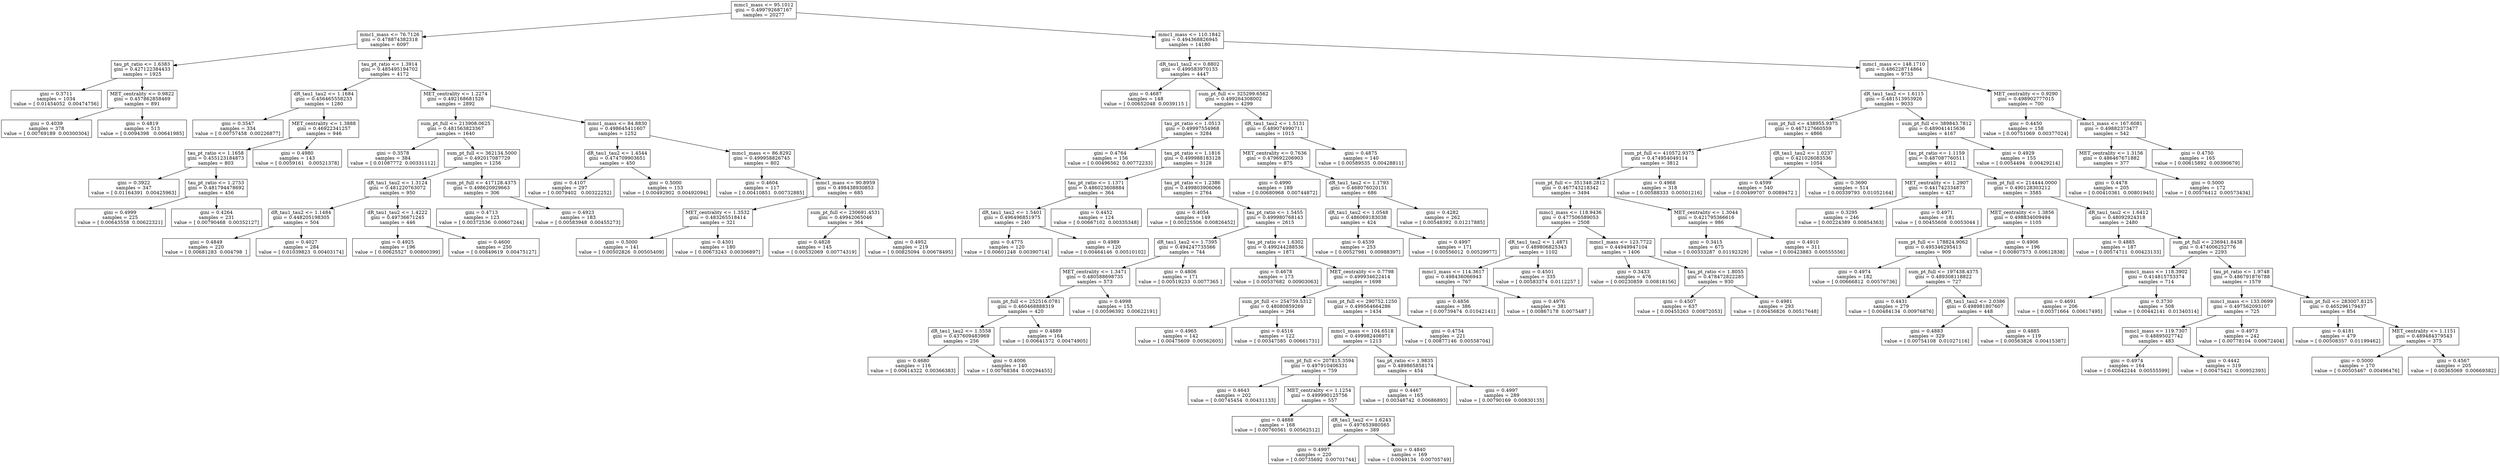 digraph Tree {
0 [label="mmc1_mass <= 95.1012\ngini = 0.499792687167\nsamples = 20277", shape="box"] ;
1 [label="mmc1_mass <= 76.7126\ngini = 0.478874382318\nsamples = 6097", shape="box"] ;
0 -> 1 ;
2 [label="tau_pt_ratio <= 1.6383\ngini = 0.427122384433\nsamples = 1925", shape="box"] ;
1 -> 2 ;
3 [label="gini = 0.3711\nsamples = 1034\nvalue = [ 0.01454052  0.00474756]", shape="box"] ;
2 -> 3 ;
4 [label="MET_centrality <= 0.9822\ngini = 0.457862858469\nsamples = 891", shape="box"] ;
2 -> 4 ;
5 [label="gini = 0.4039\nsamples = 378\nvalue = [ 0.00769189  0.00300304]", shape="box"] ;
4 -> 5 ;
6 [label="gini = 0.4819\nsamples = 513\nvalue = [ 0.0094398   0.00641985]", shape="box"] ;
4 -> 6 ;
7 [label="tau_pt_ratio <= 1.3914\ngini = 0.485495194702\nsamples = 4172", shape="box"] ;
1 -> 7 ;
8 [label="dR_tau1_tau2 <= 1.1684\ngini = 0.456465558233\nsamples = 1280", shape="box"] ;
7 -> 8 ;
9 [label="gini = 0.3547\nsamples = 334\nvalue = [ 0.00757458  0.00226877]", shape="box"] ;
8 -> 9 ;
10 [label="MET_centrality <= 1.3888\ngini = 0.46922341257\nsamples = 946", shape="box"] ;
8 -> 10 ;
11 [label="tau_pt_ratio <= 1.1658\ngini = 0.455123184873\nsamples = 803", shape="box"] ;
10 -> 11 ;
12 [label="gini = 0.3922\nsamples = 347\nvalue = [ 0.01164391  0.00425963]", shape="box"] ;
11 -> 12 ;
13 [label="tau_pt_ratio <= 1.2753\ngini = 0.481794478692\nsamples = 456", shape="box"] ;
11 -> 13 ;
14 [label="gini = 0.4999\nsamples = 225\nvalue = [ 0.00643558  0.00622321]", shape="box"] ;
13 -> 14 ;
15 [label="gini = 0.4264\nsamples = 231\nvalue = [ 0.00790468  0.00352127]", shape="box"] ;
13 -> 15 ;
16 [label="gini = 0.4980\nsamples = 143\nvalue = [ 0.0059161   0.00521378]", shape="box"] ;
10 -> 16 ;
17 [label="MET_centrality <= 1.2274\ngini = 0.492168681526\nsamples = 2892", shape="box"] ;
7 -> 17 ;
18 [label="sum_pt_full <= 213908.0625\ngini = 0.481563823367\nsamples = 1640", shape="box"] ;
17 -> 18 ;
19 [label="gini = 0.3578\nsamples = 384\nvalue = [ 0.01087772  0.00331112]", shape="box"] ;
18 -> 19 ;
20 [label="sum_pt_full <= 362134.5000\ngini = 0.492017087729\nsamples = 1256", shape="box"] ;
18 -> 20 ;
21 [label="dR_tau1_tau2 <= 1.3124\ngini = 0.481220763072\nsamples = 950", shape="box"] ;
20 -> 21 ;
22 [label="dR_tau1_tau2 <= 1.1484\ngini = 0.448205198305\nsamples = 504", shape="box"] ;
21 -> 22 ;
23 [label="gini = 0.4849\nsamples = 220\nvalue = [ 0.00681283  0.004798  ]", shape="box"] ;
22 -> 23 ;
24 [label="gini = 0.4027\nsamples = 284\nvalue = [ 0.01039823  0.00403174]", shape="box"] ;
22 -> 24 ;
25 [label="dR_tau1_tau2 <= 1.4222\ngini = 0.49736671245\nsamples = 446", shape="box"] ;
21 -> 25 ;
26 [label="gini = 0.4925\nsamples = 196\nvalue = [ 0.00625527  0.00800399]", shape="box"] ;
25 -> 26 ;
27 [label="gini = 0.4600\nsamples = 250\nvalue = [ 0.00849619  0.00475127]", shape="box"] ;
25 -> 27 ;
28 [label="sum_pt_full <= 417128.4375\ngini = 0.498620929663\nsamples = 306", shape="box"] ;
20 -> 28 ;
29 [label="gini = 0.4713\nsamples = 123\nvalue = [ 0.00372536  0.00607244]", shape="box"] ;
28 -> 29 ;
30 [label="gini = 0.4923\nsamples = 183\nvalue = [ 0.00583948  0.00455273]", shape="box"] ;
28 -> 30 ;
31 [label="mmc1_mass <= 84.8830\ngini = 0.498645411607\nsamples = 1252", shape="box"] ;
17 -> 31 ;
32 [label="dR_tau1_tau2 <= 1.4544\ngini = 0.474709903651\nsamples = 450", shape="box"] ;
31 -> 32 ;
33 [label="gini = 0.4107\nsamples = 297\nvalue = [ 0.0079402   0.00322252]", shape="box"] ;
32 -> 33 ;
34 [label="gini = 0.5000\nsamples = 153\nvalue = [ 0.00492902  0.00492094]", shape="box"] ;
32 -> 34 ;
35 [label="mmc1_mass <= 86.8292\ngini = 0.499958826745\nsamples = 802", shape="box"] ;
31 -> 35 ;
36 [label="gini = 0.4604\nsamples = 117\nvalue = [ 0.00410851  0.00732885]", shape="box"] ;
35 -> 36 ;
37 [label="mmc1_mass <= 90.8959\ngini = 0.498438930853\nsamples = 685", shape="box"] ;
35 -> 37 ;
38 [label="MET_centrality <= 1.3532\ngini = 0.483265518414\nsamples = 321", shape="box"] ;
37 -> 38 ;
39 [label="gini = 0.5000\nsamples = 141\nvalue = [ 0.00502826  0.00505409]", shape="box"] ;
38 -> 39 ;
40 [label="gini = 0.4301\nsamples = 180\nvalue = [ 0.00673243  0.00306897]", shape="box"] ;
38 -> 40 ;
41 [label="sum_pt_full <= 230691.4531\ngini = 0.49942065046\nsamples = 364", shape="box"] ;
37 -> 41 ;
42 [label="gini = 0.4828\nsamples = 145\nvalue = [ 0.00532069  0.00774319]", shape="box"] ;
41 -> 42 ;
43 [label="gini = 0.4952\nsamples = 219\nvalue = [ 0.00825094  0.00678495]", shape="box"] ;
41 -> 43 ;
44 [label="mmc1_mass <= 110.1842\ngini = 0.494368826945\nsamples = 14180", shape="box"] ;
0 -> 44 ;
45 [label="dR_tau1_tau2 <= 0.8802\ngini = 0.499583970133\nsamples = 4447", shape="box"] ;
44 -> 45 ;
46 [label="gini = 0.4687\nsamples = 148\nvalue = [ 0.00652048  0.0039115 ]", shape="box"] ;
45 -> 46 ;
47 [label="sum_pt_full <= 325299.6562\ngini = 0.499264308002\nsamples = 4299", shape="box"] ;
45 -> 47 ;
48 [label="tau_pt_ratio <= 1.0513\ngini = 0.49997554968\nsamples = 3284", shape="box"] ;
47 -> 48 ;
49 [label="gini = 0.4764\nsamples = 156\nvalue = [ 0.00496562  0.00772233]", shape="box"] ;
48 -> 49 ;
50 [label="tau_pt_ratio <= 1.1816\ngini = 0.499988183128\nsamples = 3128", shape="box"] ;
48 -> 50 ;
51 [label="tau_pt_ratio <= 1.1371\ngini = 0.486023608884\nsamples = 364", shape="box"] ;
50 -> 51 ;
52 [label="dR_tau1_tau2 <= 1.5401\ngini = 0.496496851975\nsamples = 240", shape="box"] ;
51 -> 52 ;
53 [label="gini = 0.4775\nsamples = 120\nvalue = [ 0.00601248  0.00390714]", shape="box"] ;
52 -> 53 ;
54 [label="gini = 0.4989\nsamples = 120\nvalue = [ 0.00464146  0.00510102]", shape="box"] ;
52 -> 54 ;
55 [label="gini = 0.4452\nsamples = 124\nvalue = [ 0.00667102  0.00335348]", shape="box"] ;
51 -> 55 ;
56 [label="tau_pt_ratio <= 1.2386\ngini = 0.499803906066\nsamples = 2764", shape="box"] ;
50 -> 56 ;
57 [label="gini = 0.4054\nsamples = 149\nvalue = [ 0.00325506  0.00826452]", shape="box"] ;
56 -> 57 ;
58 [label="tau_pt_ratio <= 1.5455\ngini = 0.499980768143\nsamples = 2615", shape="box"] ;
56 -> 58 ;
59 [label="dR_tau1_tau2 <= 1.7395\ngini = 0.494247735566\nsamples = 744", shape="box"] ;
58 -> 59 ;
60 [label="MET_centrality <= 1.3471\ngini = 0.480588698735\nsamples = 573", shape="box"] ;
59 -> 60 ;
61 [label="sum_pt_full <= 252516.0781\ngini = 0.460468888319\nsamples = 420", shape="box"] ;
60 -> 61 ;
62 [label="dR_tau1_tau2 <= 1.5558\ngini = 0.437609483969\nsamples = 256", shape="box"] ;
61 -> 62 ;
63 [label="gini = 0.4680\nsamples = 116\nvalue = [ 0.00614322  0.00366383]", shape="box"] ;
62 -> 63 ;
64 [label="gini = 0.4006\nsamples = 140\nvalue = [ 0.00768384  0.00294455]", shape="box"] ;
62 -> 64 ;
65 [label="gini = 0.4889\nsamples = 164\nvalue = [ 0.00641572  0.00474905]", shape="box"] ;
61 -> 65 ;
66 [label="gini = 0.4998\nsamples = 153\nvalue = [ 0.00596392  0.00622191]", shape="box"] ;
60 -> 66 ;
67 [label="gini = 0.4806\nsamples = 171\nvalue = [ 0.00519233  0.0077365 ]", shape="box"] ;
59 -> 67 ;
68 [label="tau_pt_ratio <= 1.6302\ngini = 0.499244288536\nsamples = 1871", shape="box"] ;
58 -> 68 ;
69 [label="gini = 0.4678\nsamples = 173\nvalue = [ 0.00537682  0.00903063]", shape="box"] ;
68 -> 69 ;
70 [label="MET_centrality <= 0.7798\ngini = 0.499934622414\nsamples = 1698", shape="box"] ;
68 -> 70 ;
71 [label="sum_pt_full <= 254759.5312\ngini = 0.48080859269\nsamples = 264", shape="box"] ;
70 -> 71 ;
72 [label="gini = 0.4965\nsamples = 142\nvalue = [ 0.00475609  0.00562605]", shape="box"] ;
71 -> 72 ;
73 [label="gini = 0.4516\nsamples = 122\nvalue = [ 0.00347585  0.00661731]", shape="box"] ;
71 -> 73 ;
74 [label="sum_pt_full <= 290752.1250\ngini = 0.499564664286\nsamples = 1434", shape="box"] ;
70 -> 74 ;
75 [label="mmc1_mass <= 104.6518\ngini = 0.499982406971\nsamples = 1213", shape="box"] ;
74 -> 75 ;
76 [label="sum_pt_full <= 207815.3594\ngini = 0.497910406331\nsamples = 759", shape="box"] ;
75 -> 76 ;
77 [label="gini = 0.4643\nsamples = 202\nvalue = [ 0.00745454  0.00431133]", shape="box"] ;
76 -> 77 ;
78 [label="MET_centrality <= 1.1254\ngini = 0.499990125756\nsamples = 557", shape="box"] ;
76 -> 78 ;
79 [label="gini = 0.4888\nsamples = 168\nvalue = [ 0.00760561  0.00562512]", shape="box"] ;
78 -> 79 ;
80 [label="dR_tau1_tau2 <= 1.6243\ngini = 0.497653980565\nsamples = 389", shape="box"] ;
78 -> 80 ;
81 [label="gini = 0.4997\nsamples = 220\nvalue = [ 0.00735692  0.00701744]", shape="box"] ;
80 -> 81 ;
82 [label="gini = 0.4840\nsamples = 169\nvalue = [ 0.0049134   0.00705749]", shape="box"] ;
80 -> 82 ;
83 [label="tau_pt_ratio <= 1.9835\ngini = 0.489865858174\nsamples = 454", shape="box"] ;
75 -> 83 ;
84 [label="gini = 0.4467\nsamples = 165\nvalue = [ 0.00348742  0.00686893]", shape="box"] ;
83 -> 84 ;
85 [label="gini = 0.4997\nsamples = 289\nvalue = [ 0.00790169  0.00830135]", shape="box"] ;
83 -> 85 ;
86 [label="gini = 0.4754\nsamples = 221\nvalue = [ 0.00877146  0.00558704]", shape="box"] ;
74 -> 86 ;
87 [label="dR_tau1_tau2 <= 1.5131\ngini = 0.489074990711\nsamples = 1015", shape="box"] ;
47 -> 87 ;
88 [label="MET_centrality <= 0.7636\ngini = 0.479692206903\nsamples = 875", shape="box"] ;
87 -> 88 ;
89 [label="gini = 0.4990\nsamples = 189\nvalue = [ 0.00680968  0.00744872]", shape="box"] ;
88 -> 89 ;
90 [label="dR_tau1_tau2 <= 1.1793\ngini = 0.468076020151\nsamples = 686", shape="box"] ;
88 -> 90 ;
91 [label="dR_tau1_tau2 <= 1.0548\ngini = 0.486069183038\nsamples = 424", shape="box"] ;
90 -> 91 ;
92 [label="gini = 0.4539\nsamples = 253\nvalue = [ 0.00527981  0.00988397]", shape="box"] ;
91 -> 92 ;
93 [label="gini = 0.4997\nsamples = 171\nvalue = [ 0.00556012  0.00529977]", shape="box"] ;
91 -> 93 ;
94 [label="gini = 0.4282\nsamples = 262\nvalue = [ 0.00548392  0.01217885]", shape="box"] ;
90 -> 94 ;
95 [label="gini = 0.4875\nsamples = 140\nvalue = [ 0.00589535  0.00428811]", shape="box"] ;
87 -> 95 ;
96 [label="mmc1_mass <= 148.1710\ngini = 0.486228714864\nsamples = 9733", shape="box"] ;
44 -> 96 ;
97 [label="dR_tau1_tau2 <= 1.6115\ngini = 0.481513953926\nsamples = 9033", shape="box"] ;
96 -> 97 ;
98 [label="sum_pt_full <= 438955.9375\ngini = 0.467127660559\nsamples = 4866", shape="box"] ;
97 -> 98 ;
99 [label="sum_pt_full <= 410572.9375\ngini = 0.474954049114\nsamples = 3812", shape="box"] ;
98 -> 99 ;
100 [label="sum_pt_full <= 351348.2812\ngini = 0.467743218342\nsamples = 3494", shape="box"] ;
99 -> 100 ;
101 [label="mmc1_mass <= 118.9436\ngini = 0.477506589053\nsamples = 2508", shape="box"] ;
100 -> 101 ;
102 [label="dR_tau1_tau2 <= 1.4871\ngini = 0.489806825343\nsamples = 1102", shape="box"] ;
101 -> 102 ;
103 [label="mmc1_mass <= 114.3617\ngini = 0.498436066943\nsamples = 767", shape="box"] ;
102 -> 103 ;
104 [label="gini = 0.4856\nsamples = 386\nvalue = [ 0.00739474  0.01042141]", shape="box"] ;
103 -> 104 ;
105 [label="gini = 0.4976\nsamples = 381\nvalue = [ 0.00867178  0.0075487 ]", shape="box"] ;
103 -> 105 ;
106 [label="gini = 0.4501\nsamples = 335\nvalue = [ 0.00583374  0.0112257 ]", shape="box"] ;
102 -> 106 ;
107 [label="mmc1_mass <= 123.7722\ngini = 0.44949947104\nsamples = 1406", shape="box"] ;
101 -> 107 ;
108 [label="gini = 0.3433\nsamples = 476\nvalue = [ 0.00230859  0.00818156]", shape="box"] ;
107 -> 108 ;
109 [label="tau_pt_ratio <= 1.8055\ngini = 0.478472822285\nsamples = 930", shape="box"] ;
107 -> 109 ;
110 [label="gini = 0.4507\nsamples = 637\nvalue = [ 0.00455263  0.00872053]", shape="box"] ;
109 -> 110 ;
111 [label="gini = 0.4981\nsamples = 293\nvalue = [ 0.00456826  0.00517648]", shape="box"] ;
109 -> 111 ;
112 [label="MET_centrality <= 1.3044\ngini = 0.421795366616\nsamples = 986", shape="box"] ;
100 -> 112 ;
113 [label="gini = 0.3415\nsamples = 675\nvalue = [ 0.00333287  0.01192329]", shape="box"] ;
112 -> 113 ;
114 [label="gini = 0.4910\nsamples = 311\nvalue = [ 0.00423883  0.00555556]", shape="box"] ;
112 -> 114 ;
115 [label="gini = 0.4968\nsamples = 318\nvalue = [ 0.00588333  0.00501216]", shape="box"] ;
99 -> 115 ;
116 [label="dR_tau1_tau2 <= 1.0237\ngini = 0.421026083536\nsamples = 1054", shape="box"] ;
98 -> 116 ;
117 [label="gini = 0.4599\nsamples = 540\nvalue = [ 0.00499707  0.0089472 ]", shape="box"] ;
116 -> 117 ;
118 [label="gini = 0.3690\nsamples = 514\nvalue = [ 0.00339793  0.01052164]", shape="box"] ;
116 -> 118 ;
119 [label="sum_pt_full <= 389843.7812\ngini = 0.489041415636\nsamples = 4167", shape="box"] ;
97 -> 119 ;
120 [label="tau_pt_ratio <= 1.1159\ngini = 0.487087760511\nsamples = 4012", shape="box"] ;
119 -> 120 ;
121 [label="MET_centrality <= 1.2907\ngini = 0.441742334873\nsamples = 427", shape="box"] ;
120 -> 121 ;
122 [label="gini = 0.3295\nsamples = 246\nvalue = [ 0.00224389  0.00854363]", shape="box"] ;
121 -> 122 ;
123 [label="gini = 0.4971\nsamples = 181\nvalue = [ 0.00455608  0.0053044 ]", shape="box"] ;
121 -> 123 ;
124 [label="sum_pt_full <= 214444.0000\ngini = 0.490128303212\nsamples = 3585", shape="box"] ;
120 -> 124 ;
125 [label="MET_centrality <= 1.3856\ngini = 0.498834009494\nsamples = 1105", shape="box"] ;
124 -> 125 ;
126 [label="sum_pt_full <= 178824.9062\ngini = 0.495346295413\nsamples = 909", shape="box"] ;
125 -> 126 ;
127 [label="gini = 0.4974\nsamples = 182\nvalue = [ 0.00666812  0.00576736]", shape="box"] ;
126 -> 127 ;
128 [label="sum_pt_full <= 197438.4375\ngini = 0.489308118822\nsamples = 727", shape="box"] ;
126 -> 128 ;
129 [label="gini = 0.4431\nsamples = 279\nvalue = [ 0.00484134  0.00976876]", shape="box"] ;
128 -> 129 ;
130 [label="dR_tau1_tau2 <= 2.0386\ngini = 0.498981807607\nsamples = 448", shape="box"] ;
128 -> 130 ;
131 [label="gini = 0.4883\nsamples = 329\nvalue = [ 0.00754108  0.01027116]", shape="box"] ;
130 -> 131 ;
132 [label="gini = 0.4885\nsamples = 119\nvalue = [ 0.00563826  0.00415387]", shape="box"] ;
130 -> 132 ;
133 [label="gini = 0.4906\nsamples = 196\nvalue = [ 0.00807573  0.00612838]", shape="box"] ;
125 -> 133 ;
134 [label="dR_tau1_tau2 <= 1.6412\ngini = 0.48092924318\nsamples = 2480", shape="box"] ;
124 -> 134 ;
135 [label="gini = 0.4885\nsamples = 187\nvalue = [ 0.00574711  0.00423133]", shape="box"] ;
134 -> 135 ;
136 [label="sum_pt_full <= 236941.8438\ngini = 0.474006252776\nsamples = 2293", shape="box"] ;
134 -> 136 ;
137 [label="mmc1_mass <= 118.3902\ngini = 0.414815753374\nsamples = 714", shape="box"] ;
136 -> 137 ;
138 [label="gini = 0.4691\nsamples = 206\nvalue = [ 0.00371664  0.00617495]", shape="box"] ;
137 -> 138 ;
139 [label="gini = 0.3730\nsamples = 508\nvalue = [ 0.00442141  0.01340314]", shape="box"] ;
137 -> 139 ;
140 [label="tau_pt_ratio <= 1.9748\ngini = 0.486791876788\nsamples = 1579", shape="box"] ;
136 -> 140 ;
141 [label="mmc1_mass <= 133.0699\ngini = 0.497562093107\nsamples = 725", shape="box"] ;
140 -> 141 ;
142 [label="mmc1_mass <= 119.7307\ngini = 0.48895027742\nsamples = 483", shape="box"] ;
141 -> 142 ;
143 [label="gini = 0.4974\nsamples = 164\nvalue = [ 0.00642244  0.00555599]", shape="box"] ;
142 -> 143 ;
144 [label="gini = 0.4442\nsamples = 319\nvalue = [ 0.00475421  0.00952393]", shape="box"] ;
142 -> 144 ;
145 [label="gini = 0.4973\nsamples = 242\nvalue = [ 0.00778104  0.00672404]", shape="box"] ;
141 -> 145 ;
146 [label="sum_pt_full <= 283007.8125\ngini = 0.465296179437\nsamples = 854", shape="box"] ;
140 -> 146 ;
147 [label="gini = 0.4181\nsamples = 479\nvalue = [ 0.00508357  0.01199462]", shape="box"] ;
146 -> 147 ;
148 [label="MET_centrality <= 1.1151\ngini = 0.489484379543\nsamples = 375", shape="box"] ;
146 -> 148 ;
149 [label="gini = 0.5000\nsamples = 170\nvalue = [ 0.00505467  0.00496476]", shape="box"] ;
148 -> 149 ;
150 [label="gini = 0.4567\nsamples = 205\nvalue = [ 0.00365069  0.00669382]", shape="box"] ;
148 -> 150 ;
151 [label="gini = 0.4929\nsamples = 155\nvalue = [ 0.0054494   0.00429214]", shape="box"] ;
119 -> 151 ;
152 [label="MET_centrality <= 0.9290\ngini = 0.498902777015\nsamples = 700", shape="box"] ;
96 -> 152 ;
153 [label="gini = 0.4450\nsamples = 158\nvalue = [ 0.00751069  0.00377024]", shape="box"] ;
152 -> 153 ;
154 [label="mmc1_mass <= 167.6081\ngini = 0.49882373477\nsamples = 542", shape="box"] ;
152 -> 154 ;
155 [label="MET_centrality <= 1.3156\ngini = 0.486467671882\nsamples = 377", shape="box"] ;
154 -> 155 ;
156 [label="gini = 0.4478\nsamples = 205\nvalue = [ 0.00410361  0.00801945]", shape="box"] ;
155 -> 156 ;
157 [label="gini = 0.5000\nsamples = 172\nvalue = [ 0.00576412  0.00573434]", shape="box"] ;
155 -> 157 ;
158 [label="gini = 0.4750\nsamples = 165\nvalue = [ 0.00615892  0.00390679]", shape="box"] ;
154 -> 158 ;
}